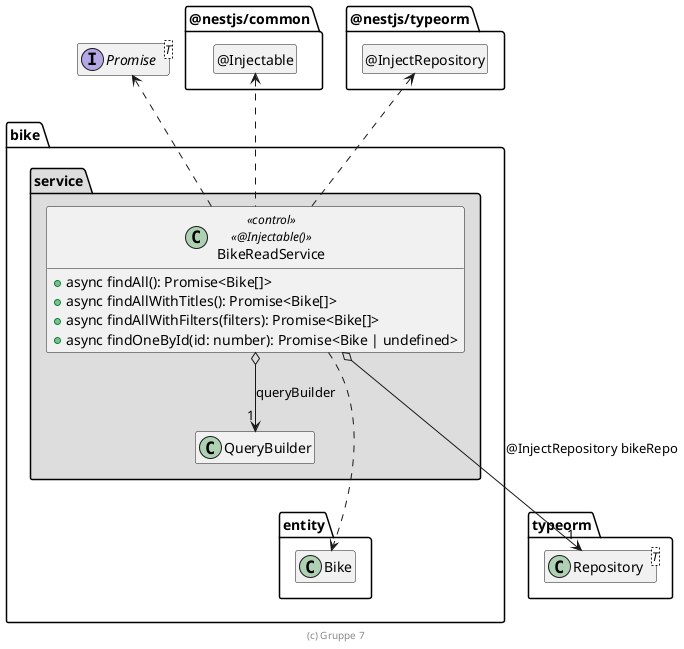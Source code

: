 ' Copyright (C) 2025 - present Dein Name
'
' This program is free software: you can redistribute it and/or modify
' it under the terms of the GNU General Public License as published by
' the Free Software Foundation, either version 3 of the License, or
' (at your option) any later version.
'
' This program is distributed in the hope that it will be useful,
' but WITHOUT ANY WARRANTY; without even the implied warranty of
' MERCHANTABILITY or FITNESS FOR A PARTICULAR PURPOSE.  See the
' GNU General Public License for more details.
'
' You should have received a copy of the GNU General Public License
' along with this program.  If not, see <https://www.gnu.org/licenses/>.

' Preview durch <Alt>d

@startuml Anwendungskern

interface Promise<T>

package @nestjs/common {
  class "@Injectable" as Injectable
  hide Injectable circle
}

package typeorm {
  class Repository<T>
}

package @nestjs/typeorm {
  class "@InjectRepository" as InjectRepository
  hide InjectRepository circle
}

package bike {
  package entity {
    class Bike
  }

  package service #DDDDDD {
    class QueryBuilder

    class BikeReadService << control >> <<@Injectable()>> {
      + async findAll(): Promise<Bike[]>
      + async findAllWithTitles(): Promise<Bike[]>
      + async findAllWithFilters(filters): Promise<Bike[]>
      + async findOneById(id: number): Promise<Bike | undefined>
    }

    BikeReadService o--> "1" QueryBuilder : queryBuilder
    BikeReadService o--> "1" Repository : @InjectRepository bikeRepo

    BikeReadService .up.> Injectable
    BikeReadService .up.> InjectRepository

    BikeReadService .up.> Promise
    BikeReadService ..> Bike

    QueryBuilder .[hidden].> Repository
    QueryBuilder .[hidden].> Bike
  }
}

hide empty members

footer (c) Gruppe 7

@enduml
